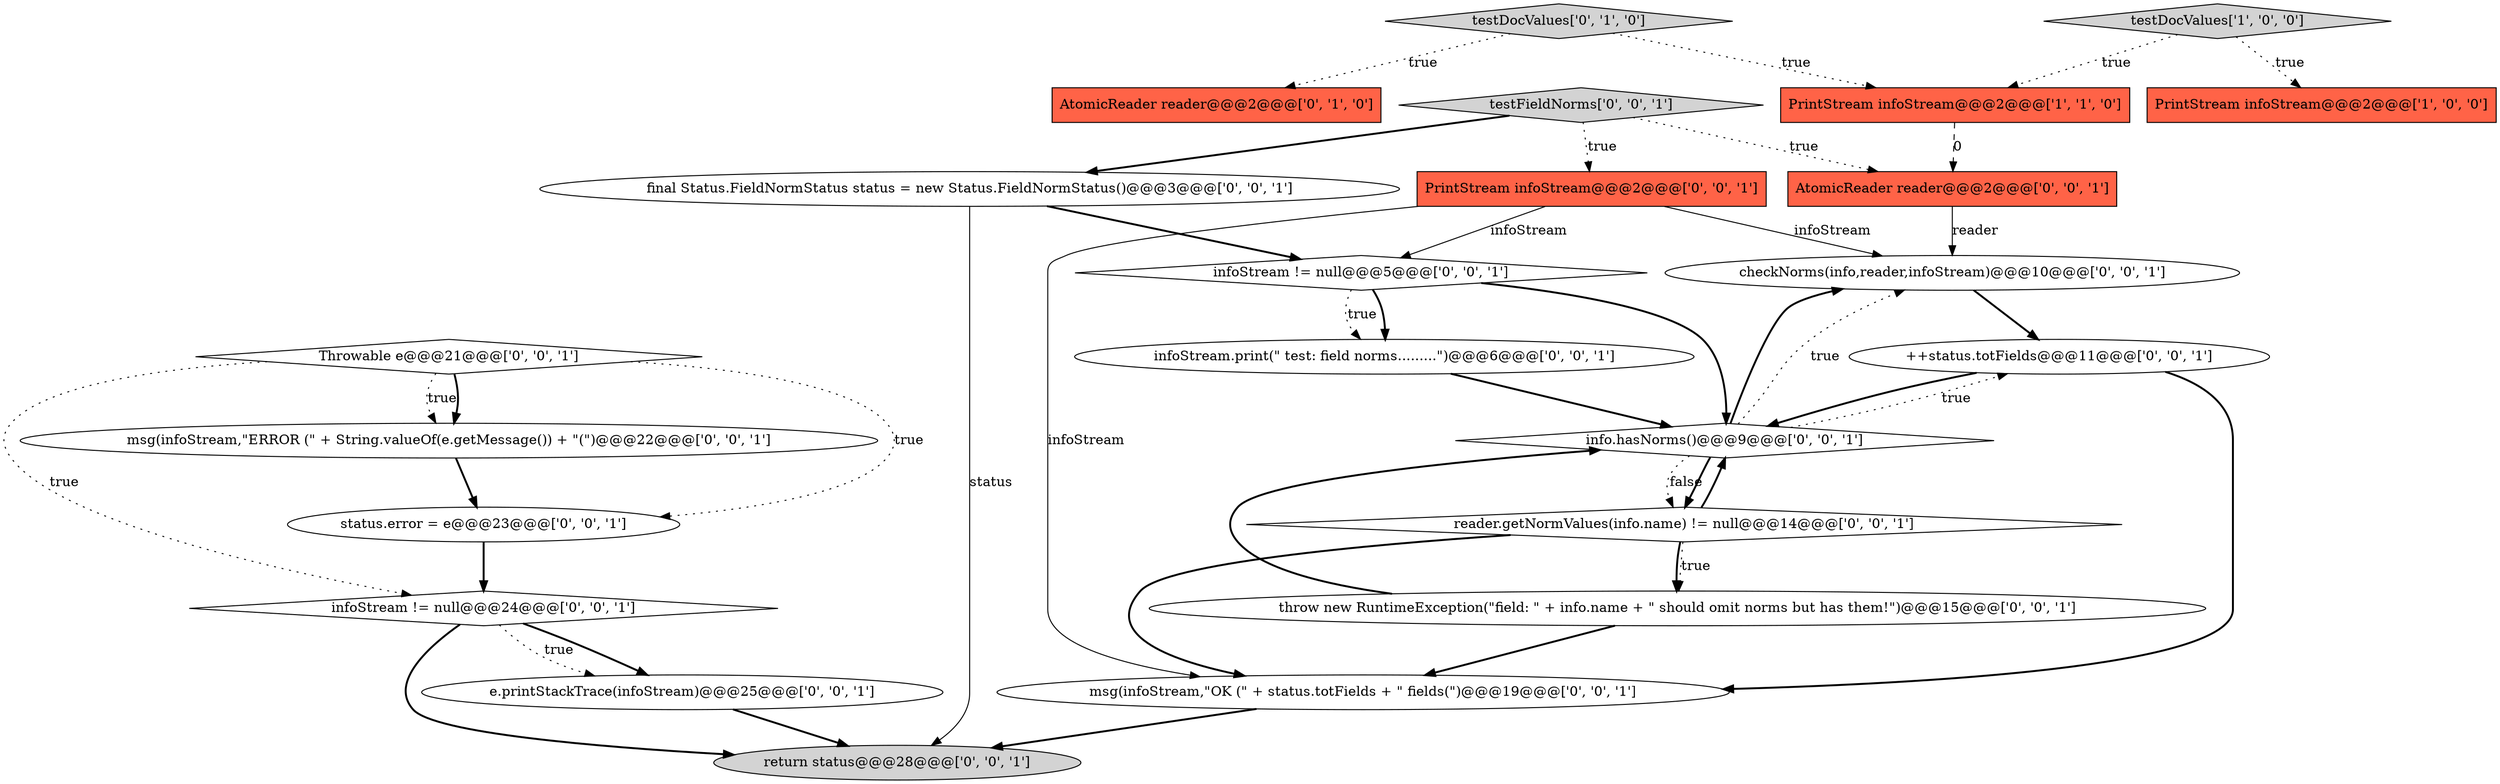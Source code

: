 digraph {
13 [style = filled, label = "checkNorms(info,reader,infoStream)@@@10@@@['0', '0', '1']", fillcolor = white, shape = ellipse image = "AAA0AAABBB3BBB"];
3 [style = filled, label = "testDocValues['0', '1', '0']", fillcolor = lightgray, shape = diamond image = "AAA0AAABBB2BBB"];
6 [style = filled, label = "++status.totFields@@@11@@@['0', '0', '1']", fillcolor = white, shape = ellipse image = "AAA0AAABBB3BBB"];
9 [style = filled, label = "infoStream != null@@@5@@@['0', '0', '1']", fillcolor = white, shape = diamond image = "AAA0AAABBB3BBB"];
2 [style = filled, label = "PrintStream infoStream@@@2@@@['1', '1', '0']", fillcolor = tomato, shape = box image = "AAA0AAABBB1BBB"];
8 [style = filled, label = "info.hasNorms()@@@9@@@['0', '0', '1']", fillcolor = white, shape = diamond image = "AAA0AAABBB3BBB"];
20 [style = filled, label = "testFieldNorms['0', '0', '1']", fillcolor = lightgray, shape = diamond image = "AAA0AAABBB3BBB"];
15 [style = filled, label = "final Status.FieldNormStatus status = new Status.FieldNormStatus()@@@3@@@['0', '0', '1']", fillcolor = white, shape = ellipse image = "AAA0AAABBB3BBB"];
18 [style = filled, label = "infoStream.print(\" test: field norms.........\")@@@6@@@['0', '0', '1']", fillcolor = white, shape = ellipse image = "AAA0AAABBB3BBB"];
12 [style = filled, label = "infoStream != null@@@24@@@['0', '0', '1']", fillcolor = white, shape = diamond image = "AAA0AAABBB3BBB"];
4 [style = filled, label = "AtomicReader reader@@@2@@@['0', '1', '0']", fillcolor = tomato, shape = box image = "AAA0AAABBB2BBB"];
7 [style = filled, label = "status.error = e@@@23@@@['0', '0', '1']", fillcolor = white, shape = ellipse image = "AAA0AAABBB3BBB"];
1 [style = filled, label = "PrintStream infoStream@@@2@@@['1', '0', '0']", fillcolor = tomato, shape = box image = "AAA0AAABBB1BBB"];
19 [style = filled, label = "return status@@@28@@@['0', '0', '1']", fillcolor = lightgray, shape = ellipse image = "AAA0AAABBB3BBB"];
11 [style = filled, label = "PrintStream infoStream@@@2@@@['0', '0', '1']", fillcolor = tomato, shape = box image = "AAA0AAABBB3BBB"];
17 [style = filled, label = "Throwable e@@@21@@@['0', '0', '1']", fillcolor = white, shape = diamond image = "AAA0AAABBB3BBB"];
5 [style = filled, label = "e.printStackTrace(infoStream)@@@25@@@['0', '0', '1']", fillcolor = white, shape = ellipse image = "AAA0AAABBB3BBB"];
16 [style = filled, label = "msg(infoStream,\"ERROR (\" + String.valueOf(e.getMessage()) + \"(\")@@@22@@@['0', '0', '1']", fillcolor = white, shape = ellipse image = "AAA0AAABBB3BBB"];
14 [style = filled, label = "msg(infoStream,\"OK (\" + status.totFields + \" fields(\")@@@19@@@['0', '0', '1']", fillcolor = white, shape = ellipse image = "AAA0AAABBB3BBB"];
21 [style = filled, label = "AtomicReader reader@@@2@@@['0', '0', '1']", fillcolor = tomato, shape = box image = "AAA0AAABBB3BBB"];
10 [style = filled, label = "reader.getNormValues(info.name) != null@@@14@@@['0', '0', '1']", fillcolor = white, shape = diamond image = "AAA0AAABBB3BBB"];
0 [style = filled, label = "testDocValues['1', '0', '0']", fillcolor = lightgray, shape = diamond image = "AAA0AAABBB1BBB"];
22 [style = filled, label = "throw new RuntimeException(\"field: \" + info.name + \" should omit norms but has them!\")@@@15@@@['0', '0', '1']", fillcolor = white, shape = ellipse image = "AAA0AAABBB3BBB"];
0->2 [style = dotted, label="true"];
9->18 [style = bold, label=""];
5->19 [style = bold, label=""];
0->1 [style = dotted, label="true"];
22->8 [style = bold, label=""];
15->9 [style = bold, label=""];
17->16 [style = dotted, label="true"];
21->13 [style = solid, label="reader"];
20->21 [style = dotted, label="true"];
17->7 [style = dotted, label="true"];
11->9 [style = solid, label="infoStream"];
8->10 [style = dotted, label="false"];
8->6 [style = dotted, label="true"];
20->15 [style = bold, label=""];
13->6 [style = bold, label=""];
10->8 [style = bold, label=""];
15->19 [style = solid, label="status"];
14->19 [style = bold, label=""];
10->22 [style = dotted, label="true"];
6->8 [style = bold, label=""];
12->5 [style = dotted, label="true"];
9->18 [style = dotted, label="true"];
10->22 [style = bold, label=""];
12->5 [style = bold, label=""];
17->12 [style = dotted, label="true"];
6->14 [style = bold, label=""];
7->12 [style = bold, label=""];
11->14 [style = solid, label="infoStream"];
3->4 [style = dotted, label="true"];
22->14 [style = bold, label=""];
3->2 [style = dotted, label="true"];
12->19 [style = bold, label=""];
8->13 [style = bold, label=""];
2->21 [style = dashed, label="0"];
16->7 [style = bold, label=""];
11->13 [style = solid, label="infoStream"];
18->8 [style = bold, label=""];
9->8 [style = bold, label=""];
17->16 [style = bold, label=""];
10->14 [style = bold, label=""];
8->10 [style = bold, label=""];
20->11 [style = dotted, label="true"];
8->13 [style = dotted, label="true"];
}
